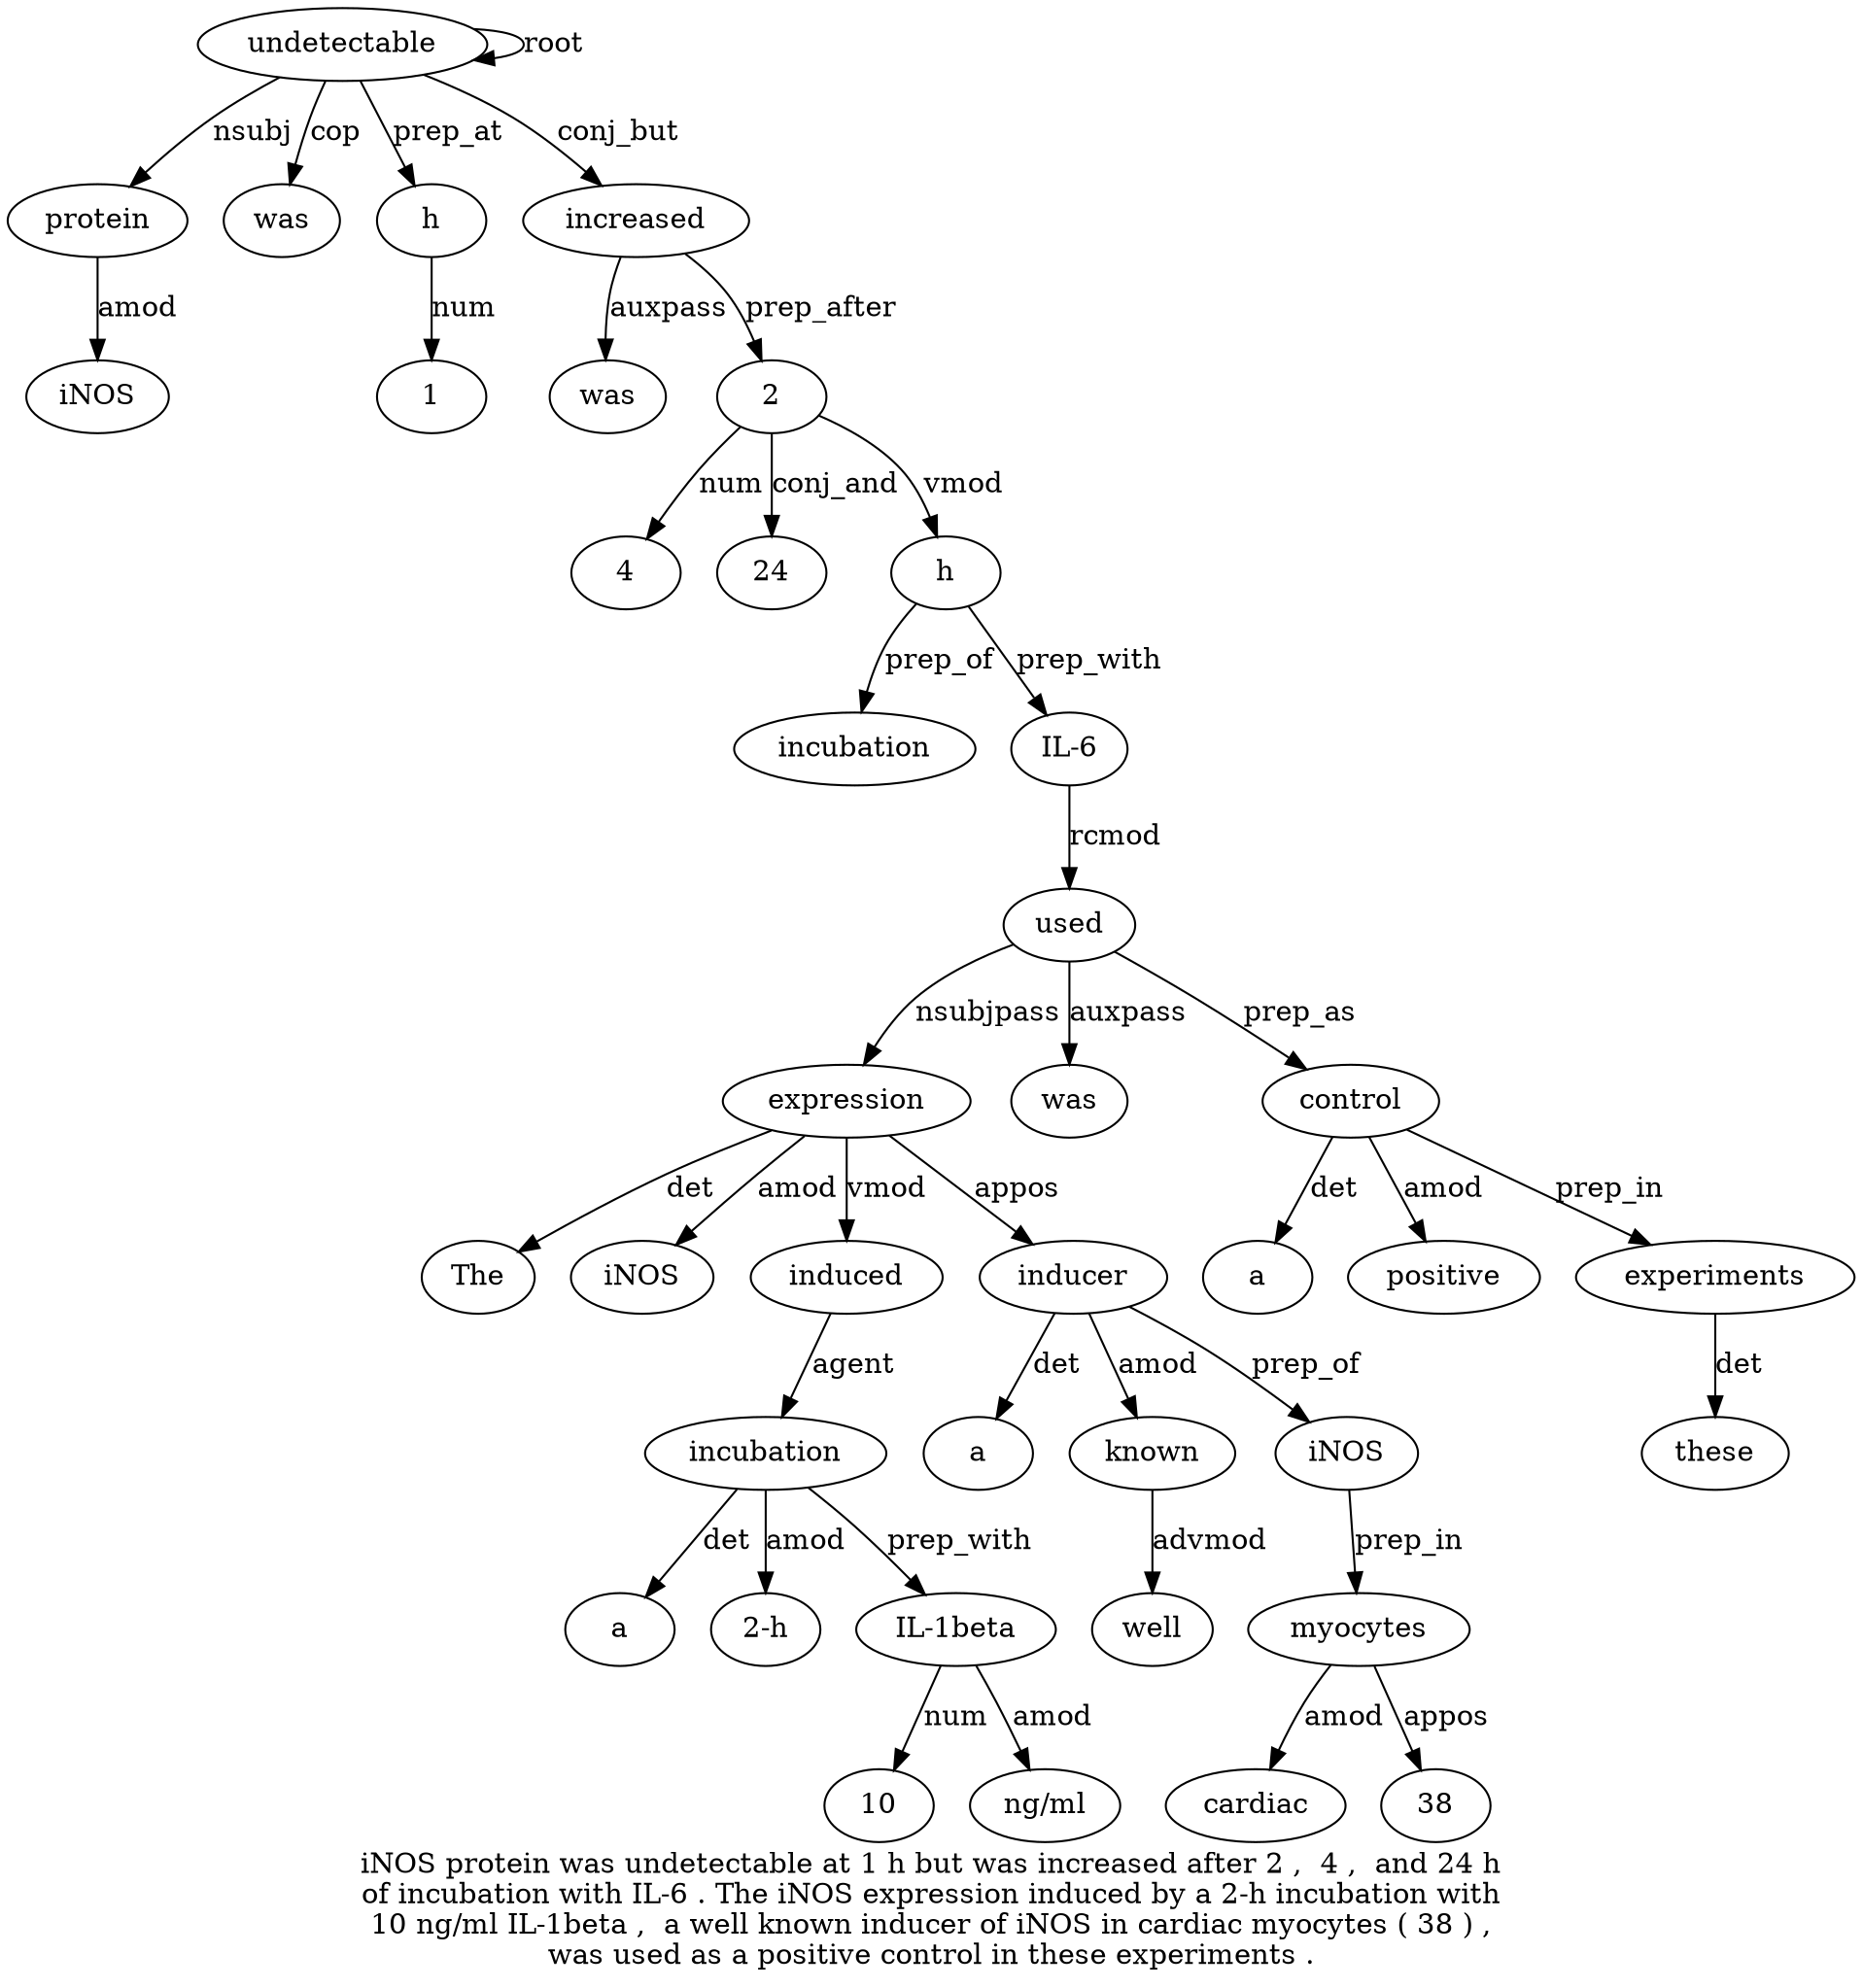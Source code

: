 digraph "iNOS protein was undetectable at 1 h but was increased after 2 ,  4 ,  and 24 h of incubation with IL-6 . The iNOS expression induced by a 2-h incubation with 10 ng/ml IL-1beta ,  a well known inducer of iNOS in cardiac myocytes ( 38 ) ,  was used as a positive control in these experiments ." {
label="iNOS protein was undetectable at 1 h but was increased after 2 ,  4 ,  and 24 h
of incubation with IL-6 . The iNOS expression induced by a 2-h incubation with
10 ng/ml IL-1beta ,  a well known inducer of iNOS in cardiac myocytes ( 38 ) ,
was used as a positive control in these experiments .";
protein2 [style=filled, fillcolor=white, label=protein];
iNOS1 [style=filled, fillcolor=white, label=iNOS];
protein2 -> iNOS1  [label=amod];
undetectable4 [style=filled, fillcolor=white, label=undetectable];
undetectable4 -> protein2  [label=nsubj];
was3 [style=filled, fillcolor=white, label=was];
undetectable4 -> was3  [label=cop];
undetectable4 -> undetectable4  [label=root];
h7 [style=filled, fillcolor=white, label=h];
16 [style=filled, fillcolor=white, label=1];
h7 -> 16  [label=num];
undetectable4 -> h7  [label=prep_at];
increased10 [style=filled, fillcolor=white, label=increased];
was9 [style=filled, fillcolor=white, label=was];
increased10 -> was9  [label=auxpass];
undetectable4 -> increased10  [label=conj_but];
21 [style=filled, fillcolor=white, label=2];
increased10 -> 21  [label=prep_after];
41 [style=filled, fillcolor=white, label=4];
21 -> 41  [label=num];
2417 [style=filled, fillcolor=white, label=24];
21 -> 2417  [label=conj_and];
h18 [style=filled, fillcolor=white, label=h];
21 -> h18  [label=vmod];
incubation20 [style=filled, fillcolor=white, label=incubation];
h18 -> incubation20  [label=prep_of];
"IL-622" [style=filled, fillcolor=white, label="IL-6"];
h18 -> "IL-622"  [label=prep_with];
expression26 [style=filled, fillcolor=white, label=expression];
The24 [style=filled, fillcolor=white, label=The];
expression26 -> The24  [label=det];
iNOS25 [style=filled, fillcolor=white, label=iNOS];
expression26 -> iNOS25  [label=amod];
used51 [style=filled, fillcolor=white, label=used];
used51 -> expression26  [label=nsubjpass];
induced27 [style=filled, fillcolor=white, label=induced];
expression26 -> induced27  [label=vmod];
incubation31 [style=filled, fillcolor=white, label=incubation];
a29 [style=filled, fillcolor=white, label=a];
incubation31 -> a29  [label=det];
"2-h30" [style=filled, fillcolor=white, label="2-h"];
incubation31 -> "2-h30"  [label=amod];
induced27 -> incubation31  [label=agent];
"IL-1beta35" [style=filled, fillcolor=white, label="IL-1beta"];
1033 [style=filled, fillcolor=white, label=10];
"IL-1beta35" -> 1033  [label=num];
"ng/ml34" [style=filled, fillcolor=white, label="ng/ml"];
"IL-1beta35" -> "ng/ml34"  [label=amod];
incubation31 -> "IL-1beta35"  [label=prep_with];
inducer40 [style=filled, fillcolor=white, label=inducer];
a37 [style=filled, fillcolor=white, label=a];
inducer40 -> a37  [label=det];
known39 [style=filled, fillcolor=white, label=known];
well38 [style=filled, fillcolor=white, label=well];
known39 -> well38  [label=advmod];
inducer40 -> known39  [label=amod];
expression26 -> inducer40  [label=appos];
iNOS42 [style=filled, fillcolor=white, label=iNOS];
inducer40 -> iNOS42  [label=prep_of];
myocytes45 [style=filled, fillcolor=white, label=myocytes];
cardiac44 [style=filled, fillcolor=white, label=cardiac];
myocytes45 -> cardiac44  [label=amod];
iNOS42 -> myocytes45  [label=prep_in];
3847 [style=filled, fillcolor=white, label=38];
myocytes45 -> 3847  [label=appos];
was50 [style=filled, fillcolor=white, label=was];
used51 -> was50  [label=auxpass];
"IL-622" -> used51  [label=rcmod];
control55 [style=filled, fillcolor=white, label=control];
a53 [style=filled, fillcolor=white, label=a];
control55 -> a53  [label=det];
positive54 [style=filled, fillcolor=white, label=positive];
control55 -> positive54  [label=amod];
used51 -> control55  [label=prep_as];
experiments58 [style=filled, fillcolor=white, label=experiments];
these57 [style=filled, fillcolor=white, label=these];
experiments58 -> these57  [label=det];
control55 -> experiments58  [label=prep_in];
}
